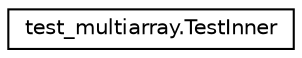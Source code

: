 digraph "Graphical Class Hierarchy"
{
 // LATEX_PDF_SIZE
  edge [fontname="Helvetica",fontsize="10",labelfontname="Helvetica",labelfontsize="10"];
  node [fontname="Helvetica",fontsize="10",shape=record];
  rankdir="LR";
  Node0 [label="test_multiarray.TestInner",height=0.2,width=0.4,color="black", fillcolor="white", style="filled",URL="$classtest__multiarray_1_1TestInner.html",tooltip=" "];
}
